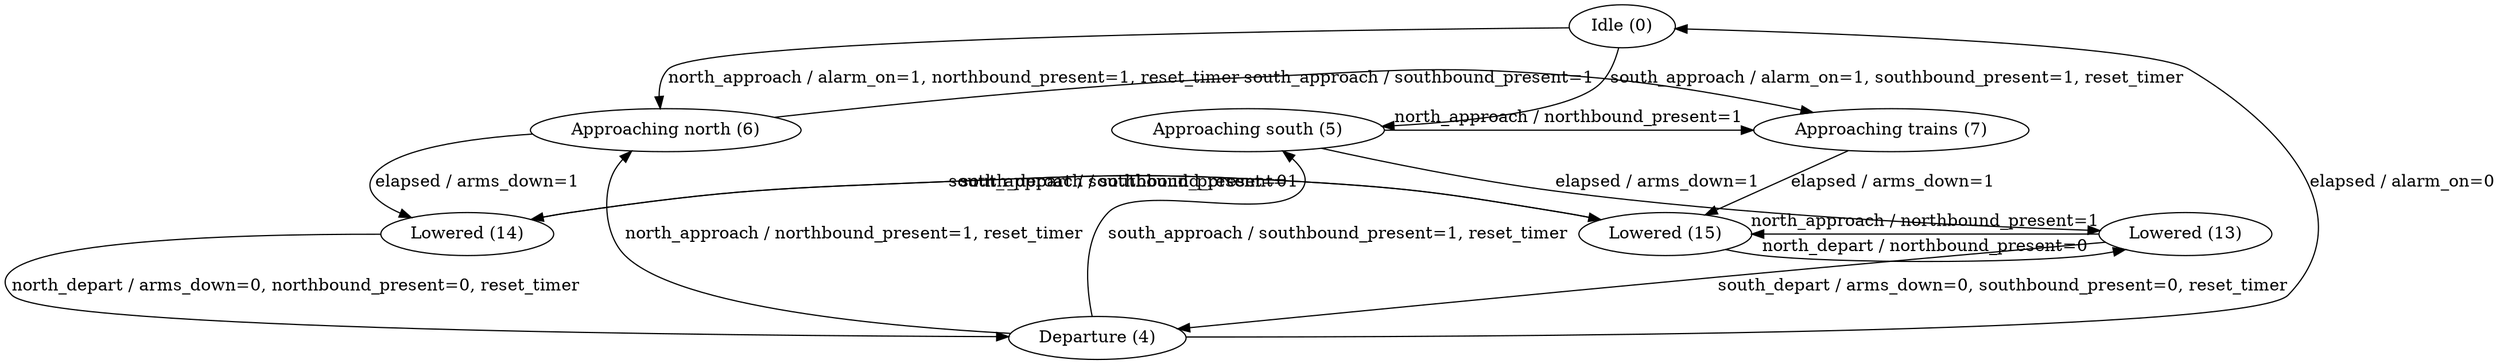 digraph {
	s0[label="Idle (0)"];
	{rank=same;
	s6[label="Approaching north (6)"];
	s7[label="Approaching trains (7)"];
	s5[label="Approaching south (5)"];
	}
	{rank=same;
	s14[label="Lowered (14)"];
	s15[label="Lowered (15)"];
	s13[label="Lowered (13)"];
	}
	s4[label="Departure (4)"];

	s0 -> s6 [label="north_approach / alarm_on=1, northbound_present=1, reset_timer"];
	//s0 -> s7 [label="north_approach and south_approach / alarm_on=1, northbound_present=1, southbound_present=1, reset_timer"];
	s0 -> s5 [label="south_approach / alarm_on=1, southbound_present=1, reset_timer"];

	s6 -> s7 [label="south_approach / southbound_present=1"];
	s5 -> s7 [label="north_approach / northbound_present=1"];

	s6 -> s14 [label="elapsed / arms_down=1"];
	s7 -> s15 [label="elapsed / arms_down=1"];
	s5 -> s13 [label="elapsed / arms_down=1"];

	s14 -> s15 [label="south_approach / southbound_present=1"];
	s13 -> s15 [label="north_approach / northbound_present=1"];

	s14 -> s4 [label="north_depart / arms_down=0, northbound_present=0, reset_timer"];
	//s15 -> s4 [label="north_depart and south_depart / arms_down=0, northbound_present=0, southbound_present=0, reset_timer"];
	s13 -> s4 [label="south_depart / arms_down=0, southbound_present=0, reset_timer"];

	s15 -> s13 [label="north_depart / northbound_present=0"];
	s15 -> s14 [label="south_depart / southbound_present=0"];

	s4 -> s0 [label="elapsed / alarm_on=0"]
	s4 -> s6 [label="north_approach / northbound_present=1, reset_timer"];
	//s4 -> s7 [label="north_approach and south_approach / northbound_present=1, southbound_present=1, reset_timer"];
	s4 -> s5 [label="south_approach / southbound_present=1, reset_timer"];
}